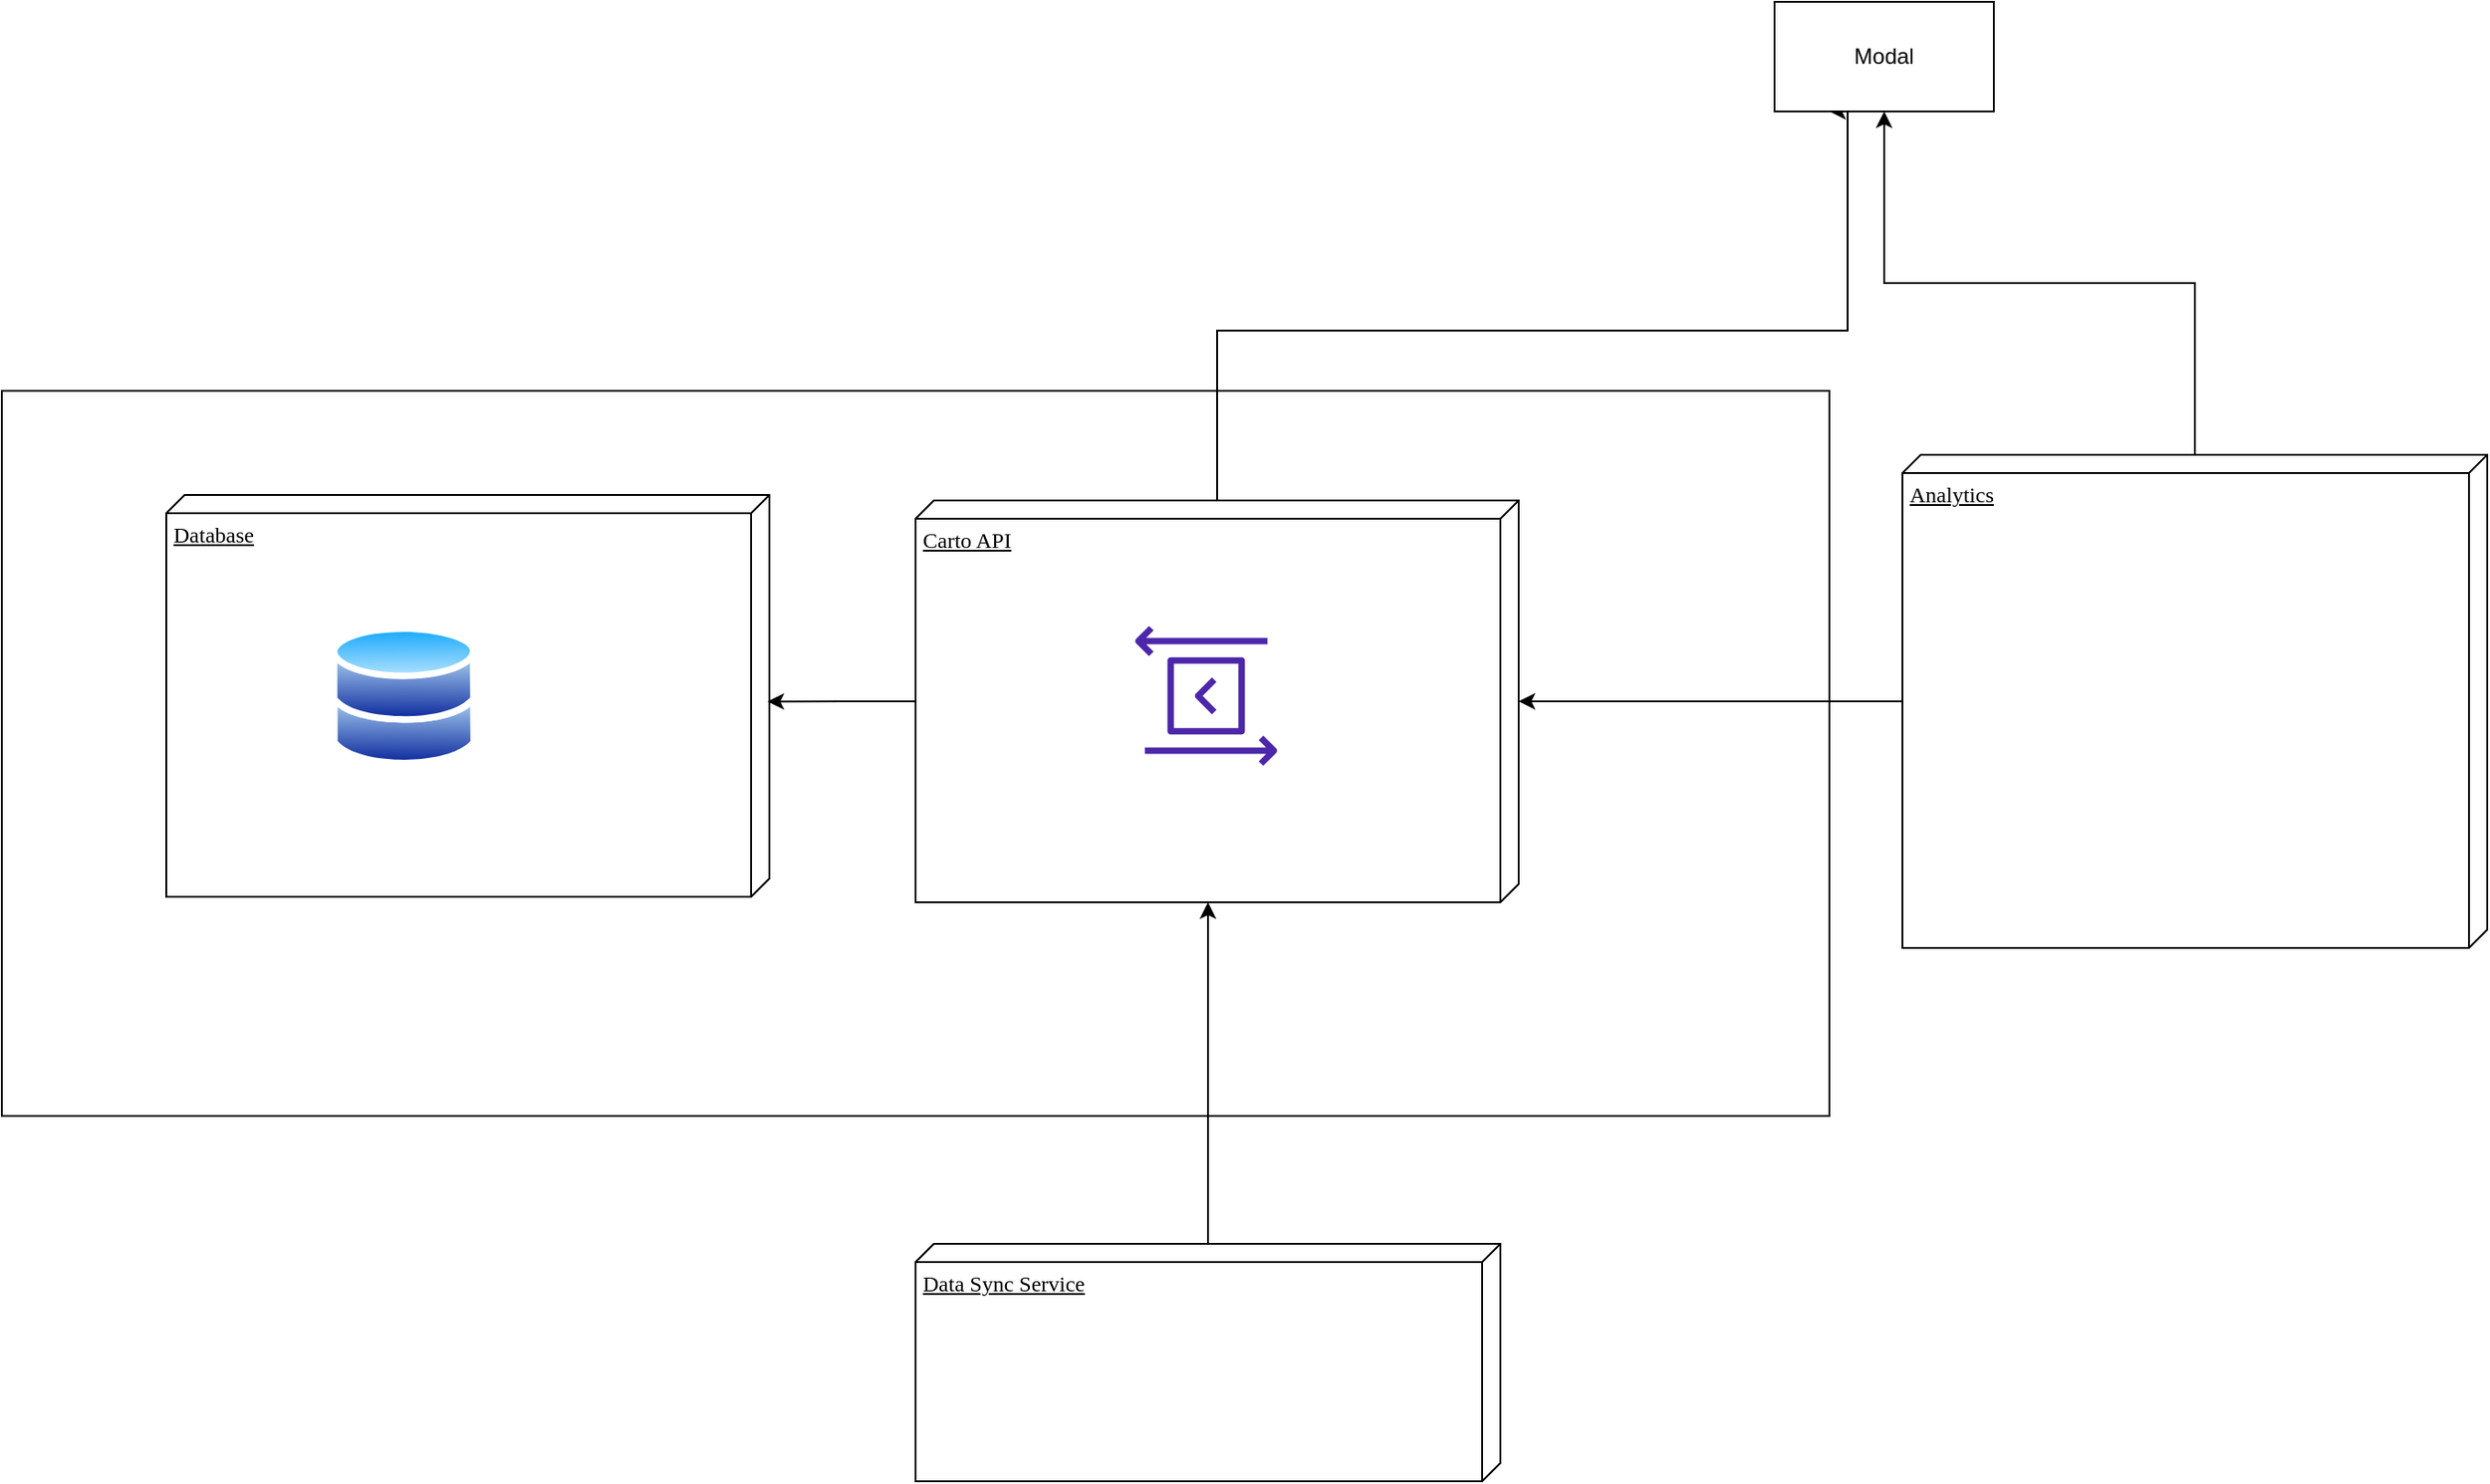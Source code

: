 <mxfile version="21.6.2" type="github">
  <diagram name="Page-1" id="5f0bae14-7c28-e335-631c-24af17079c00">
    <mxGraphModel dx="1622" dy="1749" grid="1" gridSize="10" guides="1" tooltips="1" connect="1" arrows="1" fold="1" page="1" pageScale="1" pageWidth="1100" pageHeight="850" background="none" math="0" shadow="0">
      <root>
        <mxCell id="0" />
        <mxCell id="1" parent="0" />
        <mxCell id="QFB8S7wR_qHZRgBEiR2Z-7" value="" style="rounded=0;whiteSpace=wrap;html=1;" vertex="1" parent="1">
          <mxGeometry x="30" y="13" width="1000" height="397" as="geometry" />
        </mxCell>
        <mxCell id="39150e848f15840c-1" value="Database" style="verticalAlign=top;align=left;spacingTop=8;spacingLeft=2;spacingRight=12;shape=cube;size=10;direction=south;fontStyle=4;html=1;rounded=0;shadow=0;comic=0;labelBackgroundColor=none;strokeWidth=1;fontFamily=Verdana;fontSize=12" parent="1" vertex="1">
          <mxGeometry x="120" y="70" width="330" height="220" as="geometry" />
        </mxCell>
        <mxCell id="QFB8S7wR_qHZRgBEiR2Z-3" style="edgeStyle=orthogonalEdgeStyle;rounded=0;orthogonalLoop=1;jettySize=auto;html=1;entryX=0.514;entryY=0.003;entryDx=0;entryDy=0;entryPerimeter=0;" edge="1" parent="1" source="39150e848f15840c-2" target="39150e848f15840c-1">
          <mxGeometry relative="1" as="geometry" />
        </mxCell>
        <mxCell id="QFB8S7wR_qHZRgBEiR2Z-10" style="edgeStyle=orthogonalEdgeStyle;rounded=0;orthogonalLoop=1;jettySize=auto;html=1;entryX=0.25;entryY=1;entryDx=0;entryDy=0;" edge="1" parent="1" source="39150e848f15840c-2" target="QFB8S7wR_qHZRgBEiR2Z-8">
          <mxGeometry relative="1" as="geometry">
            <Array as="points">
              <mxPoint x="695" y="-20" />
              <mxPoint x="1040" y="-20" />
            </Array>
          </mxGeometry>
        </mxCell>
        <mxCell id="39150e848f15840c-2" value="Carto API" style="verticalAlign=top;align=left;spacingTop=8;spacingLeft=2;spacingRight=12;shape=cube;size=10;direction=south;fontStyle=4;html=1;rounded=0;shadow=0;comic=0;labelBackgroundColor=none;strokeWidth=1;fontFamily=Verdana;fontSize=12" parent="1" vertex="1">
          <mxGeometry x="530" y="73" width="330" height="220" as="geometry" />
        </mxCell>
        <mxCell id="QFB8S7wR_qHZRgBEiR2Z-4" style="edgeStyle=orthogonalEdgeStyle;rounded=0;orthogonalLoop=1;jettySize=auto;html=1;" edge="1" parent="1" source="39150e848f15840c-3" target="39150e848f15840c-2">
          <mxGeometry relative="1" as="geometry" />
        </mxCell>
        <mxCell id="QFB8S7wR_qHZRgBEiR2Z-9" style="edgeStyle=orthogonalEdgeStyle;rounded=0;orthogonalLoop=1;jettySize=auto;html=1;" edge="1" parent="1" source="39150e848f15840c-3" target="QFB8S7wR_qHZRgBEiR2Z-8">
          <mxGeometry relative="1" as="geometry" />
        </mxCell>
        <mxCell id="39150e848f15840c-3" value="Analytics" style="verticalAlign=top;align=left;spacingTop=8;spacingLeft=2;spacingRight=12;shape=cube;size=10;direction=south;fontStyle=4;html=1;rounded=0;shadow=0;comic=0;labelBackgroundColor=none;strokeWidth=1;fontFamily=Verdana;fontSize=12" parent="1" vertex="1">
          <mxGeometry x="1070" y="48" width="320" height="270" as="geometry" />
        </mxCell>
        <mxCell id="QFB8S7wR_qHZRgBEiR2Z-1" value="" style="image;aspect=fixed;perimeter=ellipsePerimeter;html=1;align=center;shadow=0;dashed=0;spacingTop=3;image=img/lib/active_directory/databases.svg;" vertex="1" parent="1">
          <mxGeometry x="210" y="140.8" width="80" height="78.4" as="geometry" />
        </mxCell>
        <mxCell id="QFB8S7wR_qHZRgBEiR2Z-2" value="" style="sketch=0;outlineConnect=0;fontColor=#232F3E;gradientColor=none;fillColor=#4D27AA;strokeColor=none;dashed=0;verticalLabelPosition=bottom;verticalAlign=top;align=center;html=1;fontSize=12;fontStyle=0;aspect=fixed;pointerEvents=1;shape=mxgraph.aws4.data_exchange_for_apis;" vertex="1" parent="1">
          <mxGeometry x="650" y="141" width="78" height="78" as="geometry" />
        </mxCell>
        <mxCell id="QFB8S7wR_qHZRgBEiR2Z-6" style="edgeStyle=orthogonalEdgeStyle;rounded=0;orthogonalLoop=1;jettySize=auto;html=1;entryX=0;entryY=0;entryDx=220;entryDy=170;entryPerimeter=0;" edge="1" parent="1" source="QFB8S7wR_qHZRgBEiR2Z-5" target="39150e848f15840c-2">
          <mxGeometry relative="1" as="geometry" />
        </mxCell>
        <mxCell id="QFB8S7wR_qHZRgBEiR2Z-5" value="Data Sync Service" style="verticalAlign=top;align=left;spacingTop=8;spacingLeft=2;spacingRight=12;shape=cube;size=10;direction=south;fontStyle=4;html=1;rounded=0;shadow=0;comic=0;labelBackgroundColor=none;strokeWidth=1;fontFamily=Verdana;fontSize=12" vertex="1" parent="1">
          <mxGeometry x="530" y="480" width="320" height="130" as="geometry" />
        </mxCell>
        <mxCell id="QFB8S7wR_qHZRgBEiR2Z-8" value="Modal" style="rounded=0;whiteSpace=wrap;html=1;" vertex="1" parent="1">
          <mxGeometry x="1000" y="-200" width="120" height="60" as="geometry" />
        </mxCell>
      </root>
    </mxGraphModel>
  </diagram>
</mxfile>
